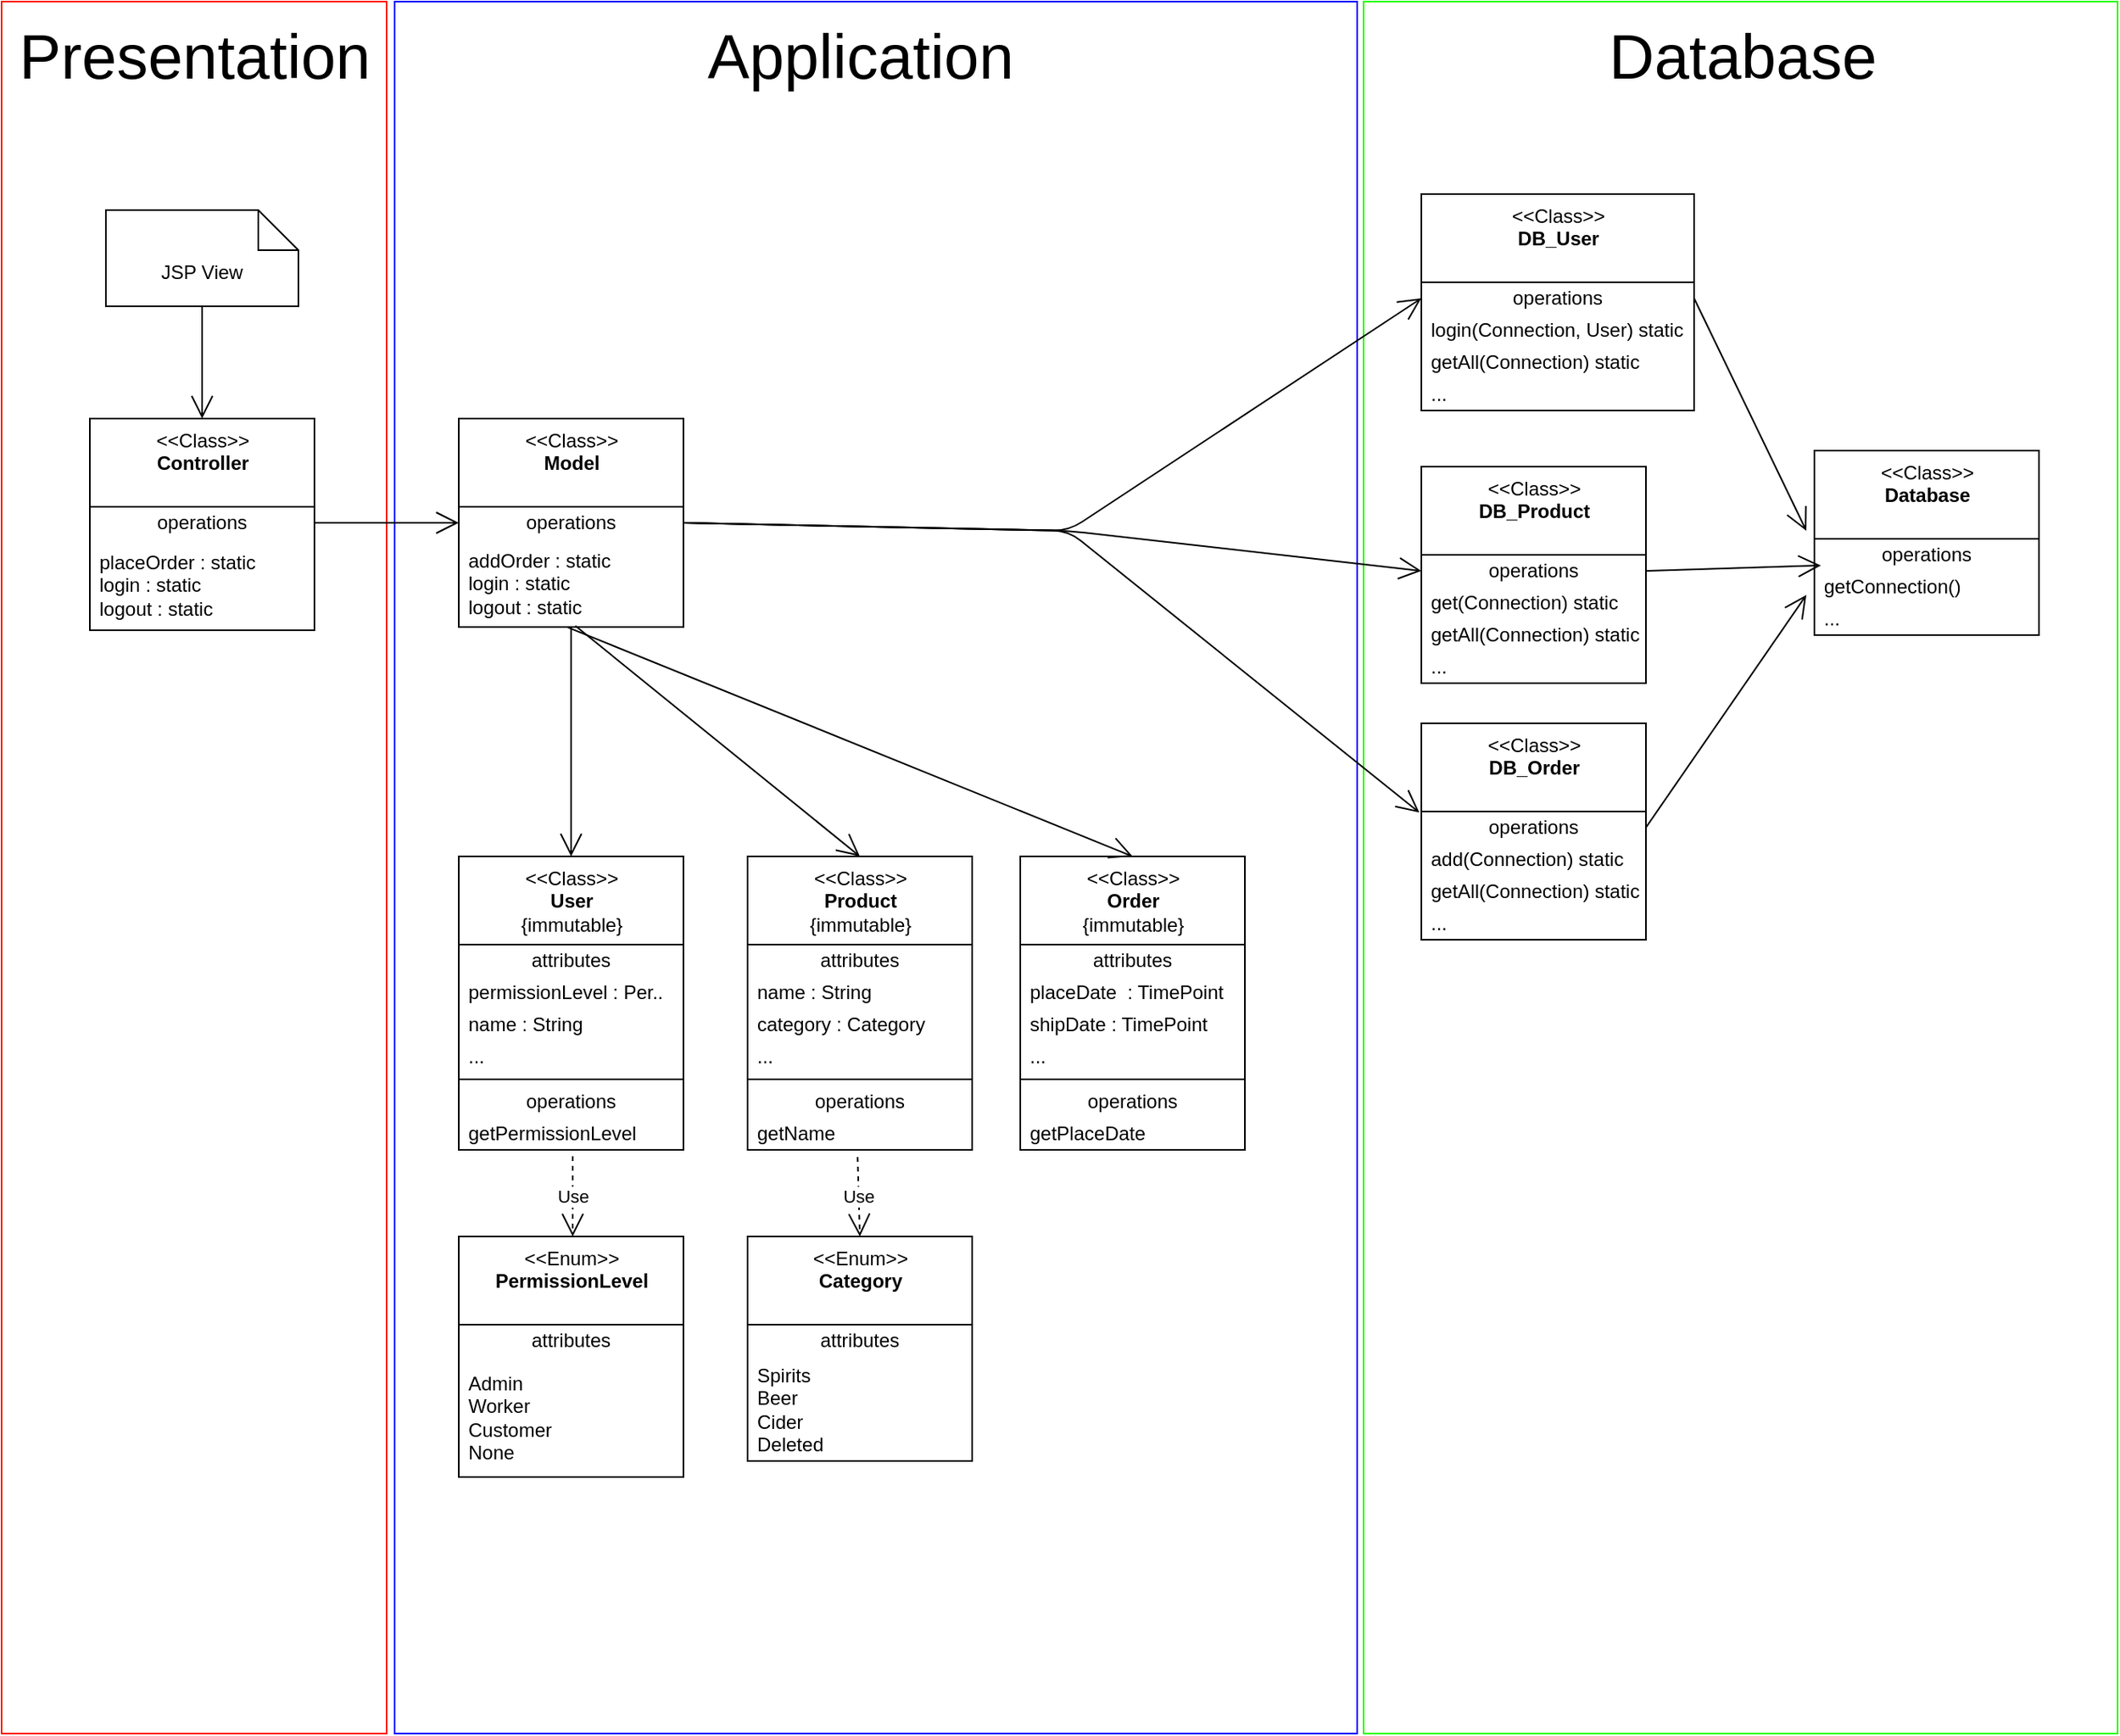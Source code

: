 <mxfile version="14.7.1" type="google"><diagram id="PKzJbxXCFDW9x91ktXyV" name="Page-1"><mxGraphModel dx="1221" dy="1781" grid="1" gridSize="10" guides="1" tooltips="1" connect="1" arrows="1" fold="1" page="1" pageScale="1" pageWidth="850" pageHeight="1100" math="0" shadow="0"><root><mxCell id="0"/><mxCell id="1" parent="0"/><mxCell id="geMXQSccrJtBdcJyjEL4-93" value="" style="whiteSpace=wrap;html=1;strokeColor=#0000FF;" vertex="1" parent="1"><mxGeometry x="320" y="-70" width="600" height="1080" as="geometry"/></mxCell><mxCell id="geMXQSccrJtBdcJyjEL4-94" value="" style="whiteSpace=wrap;html=1;strokeColor=#22FF00;" vertex="1" parent="1"><mxGeometry x="924" y="-70" width="470" height="1080" as="geometry"/></mxCell><mxCell id="geMXQSccrJtBdcJyjEL4-90" value="" style="whiteSpace=wrap;html=1;strokeColor=#FF1900;" vertex="1" parent="1"><mxGeometry x="75" y="-70" width="240" height="1080" as="geometry"/></mxCell><mxCell id="geMXQSccrJtBdcJyjEL4-1" value="&amp;lt;&amp;lt;Class&amp;gt;&amp;gt;&lt;br&gt;&lt;b&gt;Controller&lt;/b&gt;" style="swimlane;fontStyle=0;align=center;verticalAlign=top;childLayout=stackLayout;horizontal=1;startSize=55;horizontalStack=0;resizeParent=1;resizeParentMax=0;resizeLast=0;collapsible=0;marginBottom=0;html=1;" vertex="1" parent="1"><mxGeometry x="130" y="190" width="140" height="132" as="geometry"/></mxCell><mxCell id="geMXQSccrJtBdcJyjEL4-7" value="operations" style="text;html=1;strokeColor=none;fillColor=none;align=center;verticalAlign=middle;spacingLeft=4;spacingRight=4;overflow=hidden;rotatable=0;points=[[0,0.5],[1,0.5]];portConstraint=eastwest;" vertex="1" parent="geMXQSccrJtBdcJyjEL4-1"><mxGeometry y="55" width="140" height="20" as="geometry"/></mxCell><mxCell id="geMXQSccrJtBdcJyjEL4-8" value="placeOrder : static&lt;br&gt;login : static&lt;br&gt;logout : static" style="text;html=1;strokeColor=none;fillColor=none;align=left;verticalAlign=middle;spacingLeft=4;spacingRight=4;overflow=hidden;rotatable=0;points=[[0,0.5],[1,0.5]];portConstraint=eastwest;" vertex="1" parent="geMXQSccrJtBdcJyjEL4-1"><mxGeometry y="75" width="140" height="57" as="geometry"/></mxCell><mxCell id="geMXQSccrJtBdcJyjEL4-9" value="JSP View&lt;br&gt;" style="shape=note2;boundedLbl=1;whiteSpace=wrap;html=1;size=25;verticalAlign=top;align=center;" vertex="1" parent="1"><mxGeometry x="140" y="60" width="120" height="60" as="geometry"/></mxCell><mxCell id="geMXQSccrJtBdcJyjEL4-10" value="&amp;lt;&amp;lt;Class&amp;gt;&amp;gt;&lt;br&gt;&lt;b&gt;Model&lt;/b&gt;" style="swimlane;fontStyle=0;align=center;verticalAlign=top;childLayout=stackLayout;horizontal=1;startSize=55;horizontalStack=0;resizeParent=1;resizeParentMax=0;resizeLast=0;collapsible=0;marginBottom=0;html=1;" vertex="1" parent="1"><mxGeometry x="360" y="190" width="140" height="130" as="geometry"/></mxCell><mxCell id="geMXQSccrJtBdcJyjEL4-16" value="operations" style="text;html=1;strokeColor=none;fillColor=none;align=center;verticalAlign=middle;spacingLeft=4;spacingRight=4;overflow=hidden;rotatable=0;points=[[0,0.5],[1,0.5]];portConstraint=eastwest;" vertex="1" parent="geMXQSccrJtBdcJyjEL4-10"><mxGeometry y="55" width="140" height="20" as="geometry"/></mxCell><mxCell id="geMXQSccrJtBdcJyjEL4-17" value="addOrder : static&lt;br&gt;login : static&lt;br&gt;logout : static" style="text;html=1;strokeColor=none;fillColor=none;align=left;verticalAlign=middle;spacingLeft=4;spacingRight=4;overflow=hidden;rotatable=0;points=[[0,0.5],[1,0.5]];portConstraint=eastwest;" vertex="1" parent="geMXQSccrJtBdcJyjEL4-10"><mxGeometry y="75" width="140" height="55" as="geometry"/></mxCell><mxCell id="geMXQSccrJtBdcJyjEL4-18" value="&amp;lt;&amp;lt;Class&amp;gt;&amp;gt;&lt;br&gt;&lt;b&gt;User&lt;/b&gt;&lt;br&gt;{immutable}" style="swimlane;fontStyle=0;align=center;verticalAlign=top;childLayout=stackLayout;horizontal=1;startSize=55;horizontalStack=0;resizeParent=1;resizeParentMax=0;resizeLast=0;collapsible=0;marginBottom=0;html=1;" vertex="1" parent="1"><mxGeometry x="360" y="463" width="140" height="183" as="geometry"/></mxCell><mxCell id="geMXQSccrJtBdcJyjEL4-19" value="attributes" style="text;html=1;strokeColor=none;fillColor=none;align=center;verticalAlign=middle;spacingLeft=4;spacingRight=4;overflow=hidden;rotatable=0;points=[[0,0.5],[1,0.5]];portConstraint=eastwest;" vertex="1" parent="geMXQSccrJtBdcJyjEL4-18"><mxGeometry y="55" width="140" height="20" as="geometry"/></mxCell><mxCell id="geMXQSccrJtBdcJyjEL4-20" value="permissionLevel : Per.." style="text;html=1;strokeColor=none;fillColor=none;align=left;verticalAlign=middle;spacingLeft=4;spacingRight=4;overflow=hidden;rotatable=0;points=[[0,0.5],[1,0.5]];portConstraint=eastwest;" vertex="1" parent="geMXQSccrJtBdcJyjEL4-18"><mxGeometry y="75" width="140" height="20" as="geometry"/></mxCell><mxCell id="geMXQSccrJtBdcJyjEL4-21" value="&lt;font color=&quot;#000000&quot;&gt;name : String&lt;/font&gt;" style="text;html=1;strokeColor=none;fillColor=none;align=left;verticalAlign=middle;spacingLeft=4;spacingRight=4;overflow=hidden;rotatable=0;points=[[0,0.5],[1,0.5]];portConstraint=eastwest;fontColor=#808080;" vertex="1" parent="geMXQSccrJtBdcJyjEL4-18"><mxGeometry y="95" width="140" height="20" as="geometry"/></mxCell><mxCell id="geMXQSccrJtBdcJyjEL4-22" value="..." style="text;html=1;strokeColor=none;fillColor=none;align=left;verticalAlign=middle;spacingLeft=4;spacingRight=4;overflow=hidden;rotatable=0;points=[[0,0.5],[1,0.5]];portConstraint=eastwest;" vertex="1" parent="geMXQSccrJtBdcJyjEL4-18"><mxGeometry y="115" width="140" height="20" as="geometry"/></mxCell><mxCell id="geMXQSccrJtBdcJyjEL4-23" value="" style="line;strokeWidth=1;fillColor=none;align=left;verticalAlign=middle;spacingTop=-1;spacingLeft=3;spacingRight=3;rotatable=0;labelPosition=right;points=[];portConstraint=eastwest;" vertex="1" parent="geMXQSccrJtBdcJyjEL4-18"><mxGeometry y="135" width="140" height="8" as="geometry"/></mxCell><mxCell id="geMXQSccrJtBdcJyjEL4-24" value="operations" style="text;html=1;strokeColor=none;fillColor=none;align=center;verticalAlign=middle;spacingLeft=4;spacingRight=4;overflow=hidden;rotatable=0;points=[[0,0.5],[1,0.5]];portConstraint=eastwest;" vertex="1" parent="geMXQSccrJtBdcJyjEL4-18"><mxGeometry y="143" width="140" height="20" as="geometry"/></mxCell><mxCell id="geMXQSccrJtBdcJyjEL4-25" value="getPermissionLevel" style="text;html=1;strokeColor=none;fillColor=none;align=left;verticalAlign=middle;spacingLeft=4;spacingRight=4;overflow=hidden;rotatable=0;points=[[0,0.5],[1,0.5]];portConstraint=eastwest;" vertex="1" parent="geMXQSccrJtBdcJyjEL4-18"><mxGeometry y="163" width="140" height="20" as="geometry"/></mxCell><mxCell id="geMXQSccrJtBdcJyjEL4-26" value="&amp;lt;&amp;lt;Class&amp;gt;&amp;gt;&lt;br&gt;&lt;b&gt;Product&lt;br&gt;&lt;/b&gt;{immutable}&lt;b&gt;&lt;br&gt;&lt;/b&gt;" style="swimlane;fontStyle=0;align=center;verticalAlign=top;childLayout=stackLayout;horizontal=1;startSize=55;horizontalStack=0;resizeParent=1;resizeParentMax=0;resizeLast=0;collapsible=0;marginBottom=0;html=1;" vertex="1" parent="1"><mxGeometry x="540" y="463" width="140" height="183" as="geometry"/></mxCell><mxCell id="geMXQSccrJtBdcJyjEL4-27" value="attributes" style="text;html=1;strokeColor=none;fillColor=none;align=center;verticalAlign=middle;spacingLeft=4;spacingRight=4;overflow=hidden;rotatable=0;points=[[0,0.5],[1,0.5]];portConstraint=eastwest;" vertex="1" parent="geMXQSccrJtBdcJyjEL4-26"><mxGeometry y="55" width="140" height="20" as="geometry"/></mxCell><mxCell id="geMXQSccrJtBdcJyjEL4-29" value="&lt;font color=&quot;#000000&quot;&gt;name : String&lt;/font&gt;" style="text;html=1;strokeColor=none;fillColor=none;align=left;verticalAlign=middle;spacingLeft=4;spacingRight=4;overflow=hidden;rotatable=0;points=[[0,0.5],[1,0.5]];portConstraint=eastwest;fontColor=#808080;" vertex="1" parent="geMXQSccrJtBdcJyjEL4-26"><mxGeometry y="75" width="140" height="20" as="geometry"/></mxCell><mxCell id="geMXQSccrJtBdcJyjEL4-28" value="category : Category" style="text;html=1;strokeColor=none;fillColor=none;align=left;verticalAlign=middle;spacingLeft=4;spacingRight=4;overflow=hidden;rotatable=0;points=[[0,0.5],[1,0.5]];portConstraint=eastwest;" vertex="1" parent="geMXQSccrJtBdcJyjEL4-26"><mxGeometry y="95" width="140" height="20" as="geometry"/></mxCell><mxCell id="geMXQSccrJtBdcJyjEL4-30" value="..." style="text;html=1;strokeColor=none;fillColor=none;align=left;verticalAlign=middle;spacingLeft=4;spacingRight=4;overflow=hidden;rotatable=0;points=[[0,0.5],[1,0.5]];portConstraint=eastwest;" vertex="1" parent="geMXQSccrJtBdcJyjEL4-26"><mxGeometry y="115" width="140" height="20" as="geometry"/></mxCell><mxCell id="geMXQSccrJtBdcJyjEL4-31" value="" style="line;strokeWidth=1;fillColor=none;align=left;verticalAlign=middle;spacingTop=-1;spacingLeft=3;spacingRight=3;rotatable=0;labelPosition=right;points=[];portConstraint=eastwest;" vertex="1" parent="geMXQSccrJtBdcJyjEL4-26"><mxGeometry y="135" width="140" height="8" as="geometry"/></mxCell><mxCell id="geMXQSccrJtBdcJyjEL4-32" value="operations" style="text;html=1;strokeColor=none;fillColor=none;align=center;verticalAlign=middle;spacingLeft=4;spacingRight=4;overflow=hidden;rotatable=0;points=[[0,0.5],[1,0.5]];portConstraint=eastwest;" vertex="1" parent="geMXQSccrJtBdcJyjEL4-26"><mxGeometry y="143" width="140" height="20" as="geometry"/></mxCell><mxCell id="geMXQSccrJtBdcJyjEL4-33" value="getName" style="text;html=1;strokeColor=none;fillColor=none;align=left;verticalAlign=middle;spacingLeft=4;spacingRight=4;overflow=hidden;rotatable=0;points=[[0,0.5],[1,0.5]];portConstraint=eastwest;" vertex="1" parent="geMXQSccrJtBdcJyjEL4-26"><mxGeometry y="163" width="140" height="20" as="geometry"/></mxCell><mxCell id="geMXQSccrJtBdcJyjEL4-34" value="&amp;lt;&amp;lt;Enum&amp;gt;&amp;gt;&lt;br&gt;&lt;b&gt;PermissionLevel&lt;/b&gt;&lt;br&gt;" style="swimlane;fontStyle=0;align=center;verticalAlign=top;childLayout=stackLayout;horizontal=1;startSize=55;horizontalStack=0;resizeParent=1;resizeParentMax=0;resizeLast=0;collapsible=0;marginBottom=0;html=1;" vertex="1" parent="1"><mxGeometry x="360" y="700" width="140" height="150" as="geometry"/></mxCell><mxCell id="geMXQSccrJtBdcJyjEL4-35" value="attributes" style="text;html=1;strokeColor=none;fillColor=none;align=center;verticalAlign=middle;spacingLeft=4;spacingRight=4;overflow=hidden;rotatable=0;points=[[0,0.5],[1,0.5]];portConstraint=eastwest;" vertex="1" parent="geMXQSccrJtBdcJyjEL4-34"><mxGeometry y="55" width="140" height="20" as="geometry"/></mxCell><mxCell id="geMXQSccrJtBdcJyjEL4-36" value="&lt;div&gt;&lt;span&gt;Admin&lt;/span&gt;&lt;/div&gt;&lt;div&gt;&lt;span&gt;Worker&lt;/span&gt;&lt;/div&gt;&lt;div&gt;&lt;span&gt;Customer&lt;/span&gt;&lt;/div&gt;&lt;div&gt;&lt;span&gt;None&lt;/span&gt;&lt;br&gt;&lt;/div&gt;" style="text;html=1;strokeColor=none;fillColor=none;align=left;verticalAlign=middle;spacingLeft=4;spacingRight=4;overflow=hidden;rotatable=0;points=[[0,0.5],[1,0.5]];portConstraint=eastwest;" vertex="1" parent="geMXQSccrJtBdcJyjEL4-34"><mxGeometry y="75" width="140" height="75" as="geometry"/></mxCell><mxCell id="geMXQSccrJtBdcJyjEL4-42" value="&amp;lt;&amp;lt;Enum&amp;gt;&amp;gt;&lt;br&gt;&lt;b&gt;Category&lt;br&gt;&lt;/b&gt;" style="swimlane;fontStyle=0;align=center;verticalAlign=top;childLayout=stackLayout;horizontal=1;startSize=55;horizontalStack=0;resizeParent=1;resizeParentMax=0;resizeLast=0;collapsible=0;marginBottom=0;html=1;" vertex="1" parent="1"><mxGeometry x="540" y="700" width="140" height="140" as="geometry"/></mxCell><mxCell id="geMXQSccrJtBdcJyjEL4-43" value="attributes" style="text;html=1;strokeColor=none;fillColor=none;align=center;verticalAlign=middle;spacingLeft=4;spacingRight=4;overflow=hidden;rotatable=0;points=[[0,0.5],[1,0.5]];portConstraint=eastwest;" vertex="1" parent="geMXQSccrJtBdcJyjEL4-42"><mxGeometry y="55" width="140" height="20" as="geometry"/></mxCell><mxCell id="geMXQSccrJtBdcJyjEL4-44" value="Spirits&lt;br&gt;Beer&lt;br&gt;Cider&lt;br&gt;Deleted" style="text;html=1;strokeColor=none;fillColor=none;align=left;verticalAlign=middle;spacingLeft=4;spacingRight=4;overflow=hidden;rotatable=0;points=[[0,0.5],[1,0.5]];portConstraint=eastwest;" vertex="1" parent="geMXQSccrJtBdcJyjEL4-42"><mxGeometry y="75" width="140" height="65" as="geometry"/></mxCell><mxCell id="geMXQSccrJtBdcJyjEL4-50" value="&amp;lt;&amp;lt;Class&amp;gt;&amp;gt;&lt;br&gt;&lt;b&gt;Database&lt;/b&gt;&lt;br&gt;" style="swimlane;fontStyle=0;align=center;verticalAlign=top;childLayout=stackLayout;horizontal=1;startSize=55;horizontalStack=0;resizeParent=1;resizeParentMax=0;resizeLast=0;collapsible=0;marginBottom=0;html=1;" vertex="1" parent="1"><mxGeometry x="1205" y="210" width="140" height="115" as="geometry"/></mxCell><mxCell id="geMXQSccrJtBdcJyjEL4-51" value="operations" style="text;html=1;strokeColor=none;fillColor=none;align=center;verticalAlign=middle;spacingLeft=4;spacingRight=4;overflow=hidden;rotatable=0;points=[[0,0.5],[1,0.5]];portConstraint=eastwest;" vertex="1" parent="geMXQSccrJtBdcJyjEL4-50"><mxGeometry y="55" width="140" height="20" as="geometry"/></mxCell><mxCell id="geMXQSccrJtBdcJyjEL4-52" value="getConnection()&amp;nbsp;" style="text;html=1;strokeColor=none;fillColor=none;align=left;verticalAlign=middle;spacingLeft=4;spacingRight=4;overflow=hidden;rotatable=0;points=[[0,0.5],[1,0.5]];portConstraint=eastwest;" vertex="1" parent="geMXQSccrJtBdcJyjEL4-50"><mxGeometry y="75" width="140" height="20" as="geometry"/></mxCell><mxCell id="geMXQSccrJtBdcJyjEL4-54" value="..." style="text;html=1;strokeColor=none;fillColor=none;align=left;verticalAlign=middle;spacingLeft=4;spacingRight=4;overflow=hidden;rotatable=0;points=[[0,0.5],[1,0.5]];portConstraint=eastwest;" vertex="1" parent="geMXQSccrJtBdcJyjEL4-50"><mxGeometry y="95" width="140" height="20" as="geometry"/></mxCell><mxCell id="geMXQSccrJtBdcJyjEL4-58" value="&amp;lt;&amp;lt;Class&amp;gt;&amp;gt;&lt;br&gt;&lt;b&gt;DB_User&lt;/b&gt;" style="swimlane;fontStyle=0;align=center;verticalAlign=top;childLayout=stackLayout;horizontal=1;startSize=55;horizontalStack=0;resizeParent=1;resizeParentMax=0;resizeLast=0;collapsible=0;marginBottom=0;html=1;" vertex="1" parent="1"><mxGeometry x="960" y="50" width="170" height="135" as="geometry"/></mxCell><mxCell id="geMXQSccrJtBdcJyjEL4-59" value="operations" style="text;html=1;strokeColor=none;fillColor=none;align=center;verticalAlign=middle;spacingLeft=4;spacingRight=4;overflow=hidden;rotatable=0;points=[[0,0.5],[1,0.5]];portConstraint=eastwest;" vertex="1" parent="geMXQSccrJtBdcJyjEL4-58"><mxGeometry y="55" width="170" height="20" as="geometry"/></mxCell><mxCell id="geMXQSccrJtBdcJyjEL4-60" value="login(Connection, User) static" style="text;html=1;strokeColor=none;fillColor=none;align=left;verticalAlign=middle;spacingLeft=4;spacingRight=4;overflow=hidden;rotatable=0;points=[[0,0.5],[1,0.5]];portConstraint=eastwest;" vertex="1" parent="geMXQSccrJtBdcJyjEL4-58"><mxGeometry y="75" width="170" height="20" as="geometry"/></mxCell><mxCell id="geMXQSccrJtBdcJyjEL4-61" value="&lt;font color=&quot;#000000&quot;&gt;getAll&lt;/font&gt;&lt;span style=&quot;color: rgb(0 , 0 , 0)&quot;&gt;(Connection) static&lt;/span&gt;" style="text;html=1;strokeColor=none;fillColor=none;align=left;verticalAlign=middle;spacingLeft=4;spacingRight=4;overflow=hidden;rotatable=0;points=[[0,0.5],[1,0.5]];portConstraint=eastwest;fontColor=#808080;" vertex="1" parent="geMXQSccrJtBdcJyjEL4-58"><mxGeometry y="95" width="170" height="20" as="geometry"/></mxCell><mxCell id="geMXQSccrJtBdcJyjEL4-62" value="..." style="text;html=1;strokeColor=none;fillColor=none;align=left;verticalAlign=middle;spacingLeft=4;spacingRight=4;overflow=hidden;rotatable=0;points=[[0,0.5],[1,0.5]];portConstraint=eastwest;" vertex="1" parent="geMXQSccrJtBdcJyjEL4-58"><mxGeometry y="115" width="170" height="20" as="geometry"/></mxCell><mxCell id="geMXQSccrJtBdcJyjEL4-66" value="&amp;lt;&amp;lt;Class&amp;gt;&amp;gt;&lt;br&gt;&lt;b&gt;DB_Product&lt;/b&gt;" style="swimlane;fontStyle=0;align=center;verticalAlign=top;childLayout=stackLayout;horizontal=1;startSize=55;horizontalStack=0;resizeParent=1;resizeParentMax=0;resizeLast=0;collapsible=0;marginBottom=0;html=1;" vertex="1" parent="1"><mxGeometry x="960" y="220" width="140" height="135" as="geometry"/></mxCell><mxCell id="geMXQSccrJtBdcJyjEL4-67" value="operations" style="text;html=1;strokeColor=none;fillColor=none;align=center;verticalAlign=middle;spacingLeft=4;spacingRight=4;overflow=hidden;rotatable=0;points=[[0,0.5],[1,0.5]];portConstraint=eastwest;" vertex="1" parent="geMXQSccrJtBdcJyjEL4-66"><mxGeometry y="55" width="140" height="20" as="geometry"/></mxCell><mxCell id="geMXQSccrJtBdcJyjEL4-68" value="get(Connection) static" style="text;html=1;strokeColor=none;fillColor=none;align=left;verticalAlign=middle;spacingLeft=4;spacingRight=4;overflow=hidden;rotatable=0;points=[[0,0.5],[1,0.5]];portConstraint=eastwest;" vertex="1" parent="geMXQSccrJtBdcJyjEL4-66"><mxGeometry y="75" width="140" height="20" as="geometry"/></mxCell><mxCell id="geMXQSccrJtBdcJyjEL4-69" value="&lt;span style=&quot;color: rgb(0 , 0 , 0)&quot;&gt;getAll(&lt;/span&gt;&lt;span style=&quot;color: rgb(0 , 0 , 0)&quot;&gt;Connection&lt;/span&gt;&lt;span style=&quot;color: rgb(0 , 0 , 0)&quot;&gt;) static&lt;/span&gt;" style="text;html=1;strokeColor=none;fillColor=none;align=left;verticalAlign=middle;spacingLeft=4;spacingRight=4;overflow=hidden;rotatable=0;points=[[0,0.5],[1,0.5]];portConstraint=eastwest;fontColor=#808080;" vertex="1" parent="geMXQSccrJtBdcJyjEL4-66"><mxGeometry y="95" width="140" height="20" as="geometry"/></mxCell><mxCell id="geMXQSccrJtBdcJyjEL4-70" value="..." style="text;html=1;strokeColor=none;fillColor=none;align=left;verticalAlign=middle;spacingLeft=4;spacingRight=4;overflow=hidden;rotatable=0;points=[[0,0.5],[1,0.5]];portConstraint=eastwest;" vertex="1" parent="geMXQSccrJtBdcJyjEL4-66"><mxGeometry y="115" width="140" height="20" as="geometry"/></mxCell><mxCell id="geMXQSccrJtBdcJyjEL4-74" value="&amp;lt;&amp;lt;Class&amp;gt;&amp;gt;&lt;br&gt;&lt;b&gt;DB_Order&lt;/b&gt;&lt;br&gt;" style="swimlane;fontStyle=0;align=center;verticalAlign=top;childLayout=stackLayout;horizontal=1;startSize=55;horizontalStack=0;resizeParent=1;resizeParentMax=0;resizeLast=0;collapsible=0;marginBottom=0;html=1;" vertex="1" parent="1"><mxGeometry x="960" y="380" width="140" height="135" as="geometry"/></mxCell><mxCell id="geMXQSccrJtBdcJyjEL4-75" value="operations" style="text;html=1;strokeColor=none;fillColor=none;align=center;verticalAlign=middle;spacingLeft=4;spacingRight=4;overflow=hidden;rotatable=0;points=[[0,0.5],[1,0.5]];portConstraint=eastwest;" vertex="1" parent="geMXQSccrJtBdcJyjEL4-74"><mxGeometry y="55" width="140" height="20" as="geometry"/></mxCell><mxCell id="geMXQSccrJtBdcJyjEL4-76" value="add(Connection) static" style="text;html=1;strokeColor=none;fillColor=none;align=left;verticalAlign=middle;spacingLeft=4;spacingRight=4;overflow=hidden;rotatable=0;points=[[0,0.5],[1,0.5]];portConstraint=eastwest;" vertex="1" parent="geMXQSccrJtBdcJyjEL4-74"><mxGeometry y="75" width="140" height="20" as="geometry"/></mxCell><mxCell id="geMXQSccrJtBdcJyjEL4-77" value="&lt;span style=&quot;color: rgb(0 , 0 , 0)&quot;&gt;getAll&lt;/span&gt;&lt;span style=&quot;color: rgb(0 , 0 , 0)&quot;&gt;(Connection) static&lt;/span&gt;" style="text;html=1;strokeColor=none;fillColor=none;align=left;verticalAlign=middle;spacingLeft=4;spacingRight=4;overflow=hidden;rotatable=0;points=[[0,0.5],[1,0.5]];portConstraint=eastwest;fontColor=#808080;" vertex="1" parent="geMXQSccrJtBdcJyjEL4-74"><mxGeometry y="95" width="140" height="20" as="geometry"/></mxCell><mxCell id="geMXQSccrJtBdcJyjEL4-78" value="..." style="text;html=1;strokeColor=none;fillColor=none;align=left;verticalAlign=middle;spacingLeft=4;spacingRight=4;overflow=hidden;rotatable=0;points=[[0,0.5],[1,0.5]];portConstraint=eastwest;" vertex="1" parent="geMXQSccrJtBdcJyjEL4-74"><mxGeometry y="115" width="140" height="20" as="geometry"/></mxCell><mxCell id="geMXQSccrJtBdcJyjEL4-82" value="&amp;lt;&amp;lt;Class&amp;gt;&amp;gt;&lt;br&gt;&lt;b&gt;Order&lt;br&gt;&lt;/b&gt;{immutable}&lt;b&gt;&lt;br&gt;&lt;/b&gt;" style="swimlane;fontStyle=0;align=center;verticalAlign=top;childLayout=stackLayout;horizontal=1;startSize=55;horizontalStack=0;resizeParent=1;resizeParentMax=0;resizeLast=0;collapsible=0;marginBottom=0;html=1;" vertex="1" parent="1"><mxGeometry x="710" y="463" width="140" height="183" as="geometry"/></mxCell><mxCell id="geMXQSccrJtBdcJyjEL4-83" value="attributes" style="text;html=1;strokeColor=none;fillColor=none;align=center;verticalAlign=middle;spacingLeft=4;spacingRight=4;overflow=hidden;rotatable=0;points=[[0,0.5],[1,0.5]];portConstraint=eastwest;" vertex="1" parent="geMXQSccrJtBdcJyjEL4-82"><mxGeometry y="55" width="140" height="20" as="geometry"/></mxCell><mxCell id="geMXQSccrJtBdcJyjEL4-84" value="placeDate&amp;nbsp; : TimePoint" style="text;html=1;strokeColor=none;fillColor=none;align=left;verticalAlign=middle;spacingLeft=4;spacingRight=4;overflow=hidden;rotatable=0;points=[[0,0.5],[1,0.5]];portConstraint=eastwest;" vertex="1" parent="geMXQSccrJtBdcJyjEL4-82"><mxGeometry y="75" width="140" height="20" as="geometry"/></mxCell><mxCell id="geMXQSccrJtBdcJyjEL4-85" value="&lt;font color=&quot;#000000&quot;&gt;shipDate : TimePoint&lt;/font&gt;" style="text;html=1;strokeColor=none;fillColor=none;align=left;verticalAlign=middle;spacingLeft=4;spacingRight=4;overflow=hidden;rotatable=0;points=[[0,0.5],[1,0.5]];portConstraint=eastwest;fontColor=#808080;" vertex="1" parent="geMXQSccrJtBdcJyjEL4-82"><mxGeometry y="95" width="140" height="20" as="geometry"/></mxCell><mxCell id="geMXQSccrJtBdcJyjEL4-86" value="..." style="text;html=1;strokeColor=none;fillColor=none;align=left;verticalAlign=middle;spacingLeft=4;spacingRight=4;overflow=hidden;rotatable=0;points=[[0,0.5],[1,0.5]];portConstraint=eastwest;" vertex="1" parent="geMXQSccrJtBdcJyjEL4-82"><mxGeometry y="115" width="140" height="20" as="geometry"/></mxCell><mxCell id="geMXQSccrJtBdcJyjEL4-87" value="" style="line;strokeWidth=1;fillColor=none;align=left;verticalAlign=middle;spacingTop=-1;spacingLeft=3;spacingRight=3;rotatable=0;labelPosition=right;points=[];portConstraint=eastwest;" vertex="1" parent="geMXQSccrJtBdcJyjEL4-82"><mxGeometry y="135" width="140" height="8" as="geometry"/></mxCell><mxCell id="geMXQSccrJtBdcJyjEL4-88" value="operations" style="text;html=1;strokeColor=none;fillColor=none;align=center;verticalAlign=middle;spacingLeft=4;spacingRight=4;overflow=hidden;rotatable=0;points=[[0,0.5],[1,0.5]];portConstraint=eastwest;" vertex="1" parent="geMXQSccrJtBdcJyjEL4-82"><mxGeometry y="143" width="140" height="20" as="geometry"/></mxCell><mxCell id="geMXQSccrJtBdcJyjEL4-89" value="getPlaceDate" style="text;html=1;strokeColor=none;fillColor=none;align=left;verticalAlign=middle;spacingLeft=4;spacingRight=4;overflow=hidden;rotatable=0;points=[[0,0.5],[1,0.5]];portConstraint=eastwest;" vertex="1" parent="geMXQSccrJtBdcJyjEL4-82"><mxGeometry y="163" width="140" height="20" as="geometry"/></mxCell><mxCell id="geMXQSccrJtBdcJyjEL4-95" value="&lt;font style=&quot;font-size: 39px&quot;&gt;Presentation&lt;/font&gt;" style="text;html=1;resizable=0;autosize=1;align=center;verticalAlign=middle;points=[];fillColor=none;strokeColor=none;rounded=0;" vertex="1" parent="1"><mxGeometry x="80" y="-50" width="230" height="30" as="geometry"/></mxCell><mxCell id="geMXQSccrJtBdcJyjEL4-96" value="&lt;font style=&quot;font-size: 39px&quot;&gt;Application&lt;/font&gt;" style="text;html=1;resizable=0;autosize=1;align=center;verticalAlign=middle;points=[];fillColor=none;strokeColor=none;rounded=0;" vertex="1" parent="1"><mxGeometry x="505" y="-50" width="210" height="30" as="geometry"/></mxCell><mxCell id="geMXQSccrJtBdcJyjEL4-97" value="&lt;font style=&quot;font-size: 39px&quot;&gt;Database&lt;/font&gt;" style="text;html=1;resizable=0;autosize=1;align=center;verticalAlign=middle;points=[];fillColor=none;strokeColor=none;rounded=0;" vertex="1" parent="1"><mxGeometry x="1070" y="-50" width="180" height="30" as="geometry"/></mxCell><mxCell id="geMXQSccrJtBdcJyjEL4-99" value="Use" style="endArrow=open;endSize=12;dashed=1;html=1;entryX=0.5;entryY=0;entryDx=0;entryDy=0;" edge="1" parent="1"><mxGeometry width="160" relative="1" as="geometry"><mxPoint x="431" y="650" as="sourcePoint"/><mxPoint x="431" y="700" as="targetPoint"/><Array as="points"><mxPoint x="431" y="680"/></Array></mxGeometry></mxCell><mxCell id="geMXQSccrJtBdcJyjEL4-100" value="Use" style="endArrow=open;endSize=12;dashed=1;html=1;entryX=0.5;entryY=0;entryDx=0;entryDy=0;exitX=0.49;exitY=1.226;exitDx=0;exitDy=0;exitPerimeter=0;" edge="1" parent="1" source="geMXQSccrJtBdcJyjEL4-33" target="geMXQSccrJtBdcJyjEL4-42"><mxGeometry width="160" relative="1" as="geometry"><mxPoint x="441" y="660" as="sourcePoint"/><mxPoint x="441" y="710" as="targetPoint"/><Array as="points"/></mxGeometry></mxCell><mxCell id="geMXQSccrJtBdcJyjEL4-103" value="" style="endArrow=open;endFill=1;endSize=12;html=1;entryX=0.5;entryY=0;entryDx=0;entryDy=0;" edge="1" parent="1" source="geMXQSccrJtBdcJyjEL4-17" target="geMXQSccrJtBdcJyjEL4-18"><mxGeometry width="160" relative="1" as="geometry"><mxPoint x="440" y="390" as="sourcePoint"/><mxPoint x="600" y="390" as="targetPoint"/></mxGeometry></mxCell><mxCell id="geMXQSccrJtBdcJyjEL4-104" value="" style="endArrow=open;endFill=1;endSize=12;html=1;exitX=0.519;exitY=0.986;exitDx=0;exitDy=0;exitPerimeter=0;entryX=0.5;entryY=0;entryDx=0;entryDy=0;" edge="1" parent="1" source="geMXQSccrJtBdcJyjEL4-17" target="geMXQSccrJtBdcJyjEL4-26"><mxGeometry width="160" relative="1" as="geometry"><mxPoint x="440" y="390" as="sourcePoint"/><mxPoint x="440" y="473" as="targetPoint"/></mxGeometry></mxCell><mxCell id="geMXQSccrJtBdcJyjEL4-105" value="" style="endArrow=open;endFill=1;endSize=12;html=1;exitX=0.485;exitY=1.003;exitDx=0;exitDy=0;exitPerimeter=0;entryX=0.5;entryY=0;entryDx=0;entryDy=0;" edge="1" parent="1" source="geMXQSccrJtBdcJyjEL4-17" target="geMXQSccrJtBdcJyjEL4-82"><mxGeometry width="160" relative="1" as="geometry"><mxPoint x="442.66" y="387.58" as="sourcePoint"/><mxPoint x="620" y="473" as="targetPoint"/></mxGeometry></mxCell><mxCell id="geMXQSccrJtBdcJyjEL4-106" value="" style="endArrow=open;endFill=1;endSize=12;html=1;exitX=1;exitY=0.5;exitDx=0;exitDy=0;entryX=0;entryY=0.5;entryDx=0;entryDy=0;" edge="1" parent="1"><mxGeometry width="160" relative="1" as="geometry"><mxPoint x="270" y="255" as="sourcePoint"/><mxPoint x="360" y="255" as="targetPoint"/></mxGeometry></mxCell><mxCell id="geMXQSccrJtBdcJyjEL4-107" value="" style="endArrow=open;endFill=1;endSize=12;html=1;exitX=1;exitY=0.5;exitDx=0;exitDy=0;entryX=0;entryY=0.5;entryDx=0;entryDy=0;" edge="1" parent="1" source="geMXQSccrJtBdcJyjEL4-16" target="geMXQSccrJtBdcJyjEL4-59"><mxGeometry width="160" relative="1" as="geometry"><mxPoint x="500" y="264" as="sourcePoint"/><mxPoint x="790" y="473" as="targetPoint"/><Array as="points"><mxPoint x="740" y="260"/></Array></mxGeometry></mxCell><mxCell id="geMXQSccrJtBdcJyjEL4-108" value="" style="endArrow=open;endFill=1;endSize=12;html=1;exitX=1;exitY=0.5;exitDx=0;exitDy=0;entryX=0;entryY=0.5;entryDx=0;entryDy=0;" edge="1" parent="1" source="geMXQSccrJtBdcJyjEL4-16" target="geMXQSccrJtBdcJyjEL4-67"><mxGeometry width="160" relative="1" as="geometry"><mxPoint x="500.98" y="244" as="sourcePoint"/><mxPoint x="960" y="480" as="targetPoint"/><Array as="points"><mxPoint x="740" y="260"/></Array></mxGeometry></mxCell><mxCell id="geMXQSccrJtBdcJyjEL4-109" value="" style="endArrow=open;endFill=1;endSize=12;html=1;exitX=1;exitY=0.5;exitDx=0;exitDy=0;entryX=-0.009;entryY=0.032;entryDx=0;entryDy=0;entryPerimeter=0;" edge="1" parent="1" source="geMXQSccrJtBdcJyjEL4-16" target="geMXQSccrJtBdcJyjEL4-75"><mxGeometry width="160" relative="1" as="geometry"><mxPoint x="500" y="245" as="sourcePoint"/><mxPoint x="970" y="490" as="targetPoint"/><Array as="points"><mxPoint x="740" y="260"/></Array></mxGeometry></mxCell><mxCell id="geMXQSccrJtBdcJyjEL4-110" value="" style="endArrow=open;endFill=1;endSize=12;html=1;entryX=0.029;entryY=-0.171;entryDx=0;entryDy=0;entryPerimeter=0;" edge="1" parent="1" target="geMXQSccrJtBdcJyjEL4-52"><mxGeometry width="160" relative="1" as="geometry"><mxPoint x="1100" y="285" as="sourcePoint"/><mxPoint x="968.74" y="465.64" as="targetPoint"/></mxGeometry></mxCell><mxCell id="geMXQSccrJtBdcJyjEL4-111" value="" style="endArrow=open;endFill=1;endSize=12;html=1;exitX=1;exitY=0.5;exitDx=0;exitDy=0;" edge="1" parent="1" source="geMXQSccrJtBdcJyjEL4-75"><mxGeometry width="160" relative="1" as="geometry"><mxPoint x="1110" y="295" as="sourcePoint"/><mxPoint x="1200" y="300" as="targetPoint"/></mxGeometry></mxCell><mxCell id="geMXQSccrJtBdcJyjEL4-112" value="" style="endArrow=open;endFill=1;endSize=12;html=1;exitX=1;exitY=0.5;exitDx=0;exitDy=0;" edge="1" parent="1" source="geMXQSccrJtBdcJyjEL4-59"><mxGeometry width="160" relative="1" as="geometry"><mxPoint x="1110" y="475" as="sourcePoint"/><mxPoint x="1200" y="260" as="targetPoint"/></mxGeometry></mxCell><mxCell id="geMXQSccrJtBdcJyjEL4-116" value="" style="endArrow=open;endFill=1;endSize=12;html=1;entryX=0.5;entryY=0;entryDx=0;entryDy=0;exitX=0.5;exitY=1;exitDx=0;exitDy=0;exitPerimeter=0;" edge="1" parent="1" source="geMXQSccrJtBdcJyjEL4-9" target="geMXQSccrJtBdcJyjEL4-1"><mxGeometry width="160" relative="1" as="geometry"><mxPoint x="510" y="265" as="sourcePoint"/><mxPoint x="970" y="125" as="targetPoint"/></mxGeometry></mxCell></root></mxGraphModel></diagram></mxfile>